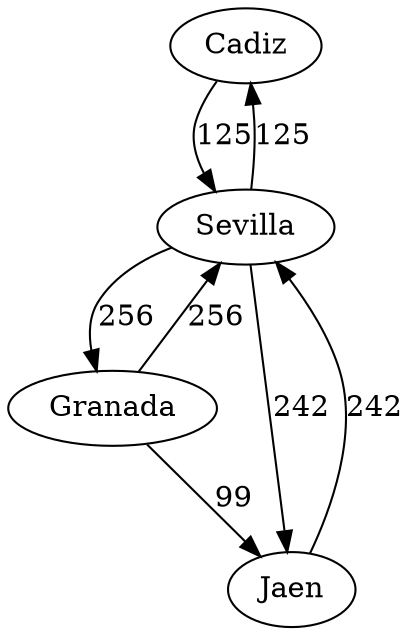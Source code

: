 digraph G {
    "Cadiz" -> "Sevilla" [label="125"];
    "Sevilla" -> "Cadiz" [label="125"];
    "Sevilla" -> "Granada" [label="256"];
    "Sevilla" -> "Jaen" [label="242"];
    "Granada" -> "Sevilla" [label="256"];
    "Granada" -> "Jaen" [label="99"];
    "Jaen" -> "Sevilla" [label="242"];
}
